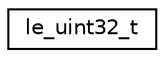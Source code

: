 digraph "Graphical Class Hierarchy"
{
 // LATEX_PDF_SIZE
  edge [fontname="Helvetica",fontsize="10",labelfontname="Helvetica",labelfontsize="10"];
  node [fontname="Helvetica",fontsize="10",shape=record];
  rankdir="LR";
  Node0 [label="le_uint32_t",height=0.2,width=0.4,color="black", fillcolor="white", style="filled",URL="$unionle__uint32__t.html",tooltip="A 32 bit integer in little endian."];
}
